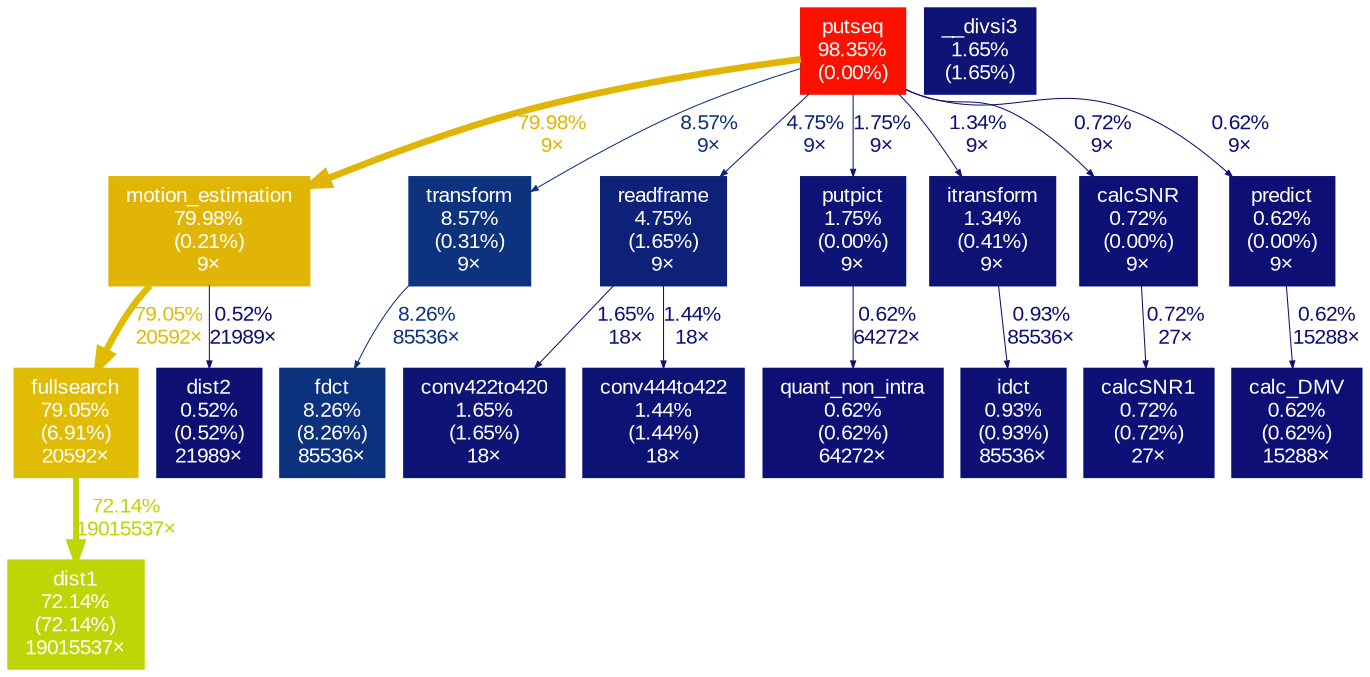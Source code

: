 digraph {
	graph [fontname=Arial, nodesep=0.125, ranksep=0.25];
	node [fontcolor=white, fontname=Arial, height=0, shape=box, style=filled, width=0];
	edge [fontname=Arial];
	1 [color="#fc1100", fontcolor="#ffffff", fontsize="10.00", label="putseq\n98.35%\n(0.00%)"];
	1 -> 2 [arrowsize="0.89", color="#e1b505", fontcolor="#e1b505", fontsize="10.00", label="79.98%\n9×", labeldistance="3.20", penwidth="3.20"];
	1 -> 5 [arrowsize="0.35", color="#0d337e", fontcolor="#0d337e", fontsize="10.00", label="8.57%\n9×", labeldistance="0.50", penwidth="0.50"];
	1 -> 7 [arrowsize="0.35", color="#0d2179", fontcolor="#0d2179", fontsize="10.00", label="4.75%\n9×", labeldistance="0.50", penwidth="0.50"];
	1 -> 8 [arrowsize="0.35", color="#0d1475", fontcolor="#0d1475", fontsize="10.00", label="1.75%\n9×", labeldistance="0.50", penwidth="0.50"];
	1 -> 12 [arrowsize="0.35", color="#0d1274", fontcolor="#0d1274", fontsize="10.00", label="1.34%\n9×", labeldistance="0.50", penwidth="0.50"];
	1 -> 15 [arrowsize="0.35", color="#0d1074", fontcolor="#0d1074", fontsize="10.00", label="0.72%\n9×", labeldistance="0.50", penwidth="0.50"];
	1 -> 18 [arrowsize="0.35", color="#0d0f74", fontcolor="#0d0f74", fontsize="10.00", label="0.62%\n9×", labeldistance="0.50", penwidth="0.50"];
	2 [color="#e1b505", fontcolor="#ffffff", fontsize="10.00", label="motion_estimation\n79.98%\n(0.21%)\n9×"];
	2 -> 3 [arrowsize="0.89", color="#e0bc05", fontcolor="#e0bc05", fontsize="10.00", label="79.05%\n20592×", labeldistance="3.16", penwidth="3.16"];
	2 -> 19 [arrowsize="0.35", color="#0d0f73", fontcolor="#0d0f73", fontsize="10.00", label="0.52%\n21989×", labeldistance="0.50", penwidth="0.50"];
	3 [color="#e0bc05", fontcolor="#ffffff", fontsize="10.00", label="fullsearch\n79.05%\n(6.91%)\n20592×"];
	3 -> 4 [arrowsize="0.85", color="#bed506", fontcolor="#bed506", fontsize="10.00", label="72.14%\n19015537×", labeldistance="2.89", penwidth="2.89"];
	4 [color="#bed506", fontcolor="#ffffff", fontsize="10.00", label="dist1\n72.14%\n(72.14%)\n19015537×"];
	5 [color="#0d337e", fontcolor="#ffffff", fontsize="10.00", label="transform\n8.57%\n(0.31%)\n9×"];
	5 -> 6 [arrowsize="0.35", color="#0d327d", fontcolor="#0d327d", fontsize="10.00", label="8.26%\n85536×", labeldistance="0.50", penwidth="0.50"];
	6 [color="#0d327d", fontcolor="#ffffff", fontsize="10.00", label="fdct\n8.26%\n(8.26%)\n85536×"];
	7 [color="#0d2179", fontcolor="#ffffff", fontsize="10.00", label="readframe\n4.75%\n(1.65%)\n9×"];
	7 -> 9 [arrowsize="0.35", color="#0d1475", fontcolor="#0d1475", fontsize="10.00", label="1.65%\n18×", labeldistance="0.50", penwidth="0.50"];
	7 -> 11 [arrowsize="0.35", color="#0d1375", fontcolor="#0d1375", fontsize="10.00", label="1.44%\n18×", labeldistance="0.50", penwidth="0.50"];
	8 [color="#0d1475", fontcolor="#ffffff", fontsize="10.00", label="putpict\n1.75%\n(0.00%)\n9×"];
	8 -> 16 [arrowsize="0.35", color="#0d0f74", fontcolor="#0d0f74", fontsize="10.00", label="0.62%\n64272×", labeldistance="0.50", penwidth="0.50"];
	9 [color="#0d1475", fontcolor="#ffffff", fontsize="10.00", label="conv422to420\n1.65%\n(1.65%)\n18×"];
	10 [color="#0d1475", fontcolor="#ffffff", fontsize="10.00", label="__divsi3\n1.65%\n(1.65%)"];
	11 [color="#0d1375", fontcolor="#ffffff", fontsize="10.00", label="conv444to422\n1.44%\n(1.44%)\n18×"];
	12 [color="#0d1274", fontcolor="#ffffff", fontsize="10.00", label="itransform\n1.34%\n(0.41%)\n9×"];
	12 -> 13 [arrowsize="0.35", color="#0d1174", fontcolor="#0d1174", fontsize="10.00", label="0.93%\n85536×", labeldistance="0.50", penwidth="0.50"];
	13 [color="#0d1174", fontcolor="#ffffff", fontsize="10.00", label="idct\n0.93%\n(0.93%)\n85536×"];
	14 [color="#0d1074", fontcolor="#ffffff", fontsize="10.00", label="calcSNR1\n0.72%\n(0.72%)\n27×"];
	15 [color="#0d1074", fontcolor="#ffffff", fontsize="10.00", label="calcSNR\n0.72%\n(0.00%)\n9×"];
	15 -> 14 [arrowsize="0.35", color="#0d1074", fontcolor="#0d1074", fontsize="10.00", label="0.72%\n27×", labeldistance="0.50", penwidth="0.50"];
	16 [color="#0d0f74", fontcolor="#ffffff", fontsize="10.00", label="quant_non_intra\n0.62%\n(0.62%)\n64272×"];
	17 [color="#0d0f74", fontcolor="#ffffff", fontsize="10.00", label="calc_DMV\n0.62%\n(0.62%)\n15288×"];
	18 [color="#0d0f74", fontcolor="#ffffff", fontsize="10.00", label="predict\n0.62%\n(0.00%)\n9×"];
	18 -> 17 [arrowsize="0.35", color="#0d0f74", fontcolor="#0d0f74", fontsize="10.00", label="0.62%\n15288×", labeldistance="0.50", penwidth="0.50"];
	19 [color="#0d0f73", fontcolor="#ffffff", fontsize="10.00", label="dist2\n0.52%\n(0.52%)\n21989×"];
}
